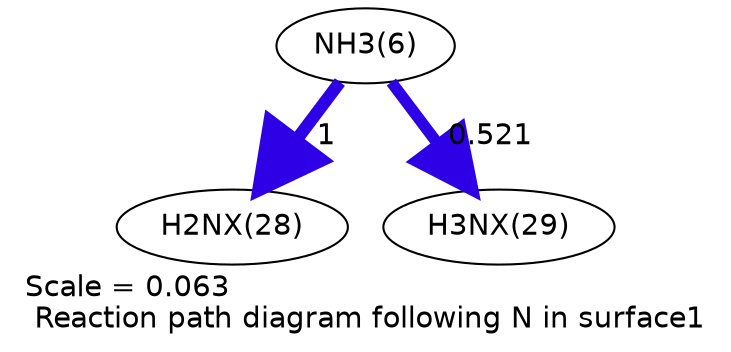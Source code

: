 digraph reaction_paths {
center=1;
s7 -> s19[fontname="Helvetica", penwidth=6, arrowsize=3, color="0.7, 1.5, 0.9"
, label=" 1"];
s7 -> s20[fontname="Helvetica", penwidth=5.51, arrowsize=2.75, color="0.7, 1.02, 0.9"
, label=" 0.521"];
s7 [ fontname="Helvetica", label="NH3(6)"];
s19 [ fontname="Helvetica", label="H2NX(28)"];
s20 [ fontname="Helvetica", label="H3NX(29)"];
 label = "Scale = 0.063\l Reaction path diagram following N in surface1";
 fontname = "Helvetica";
}

